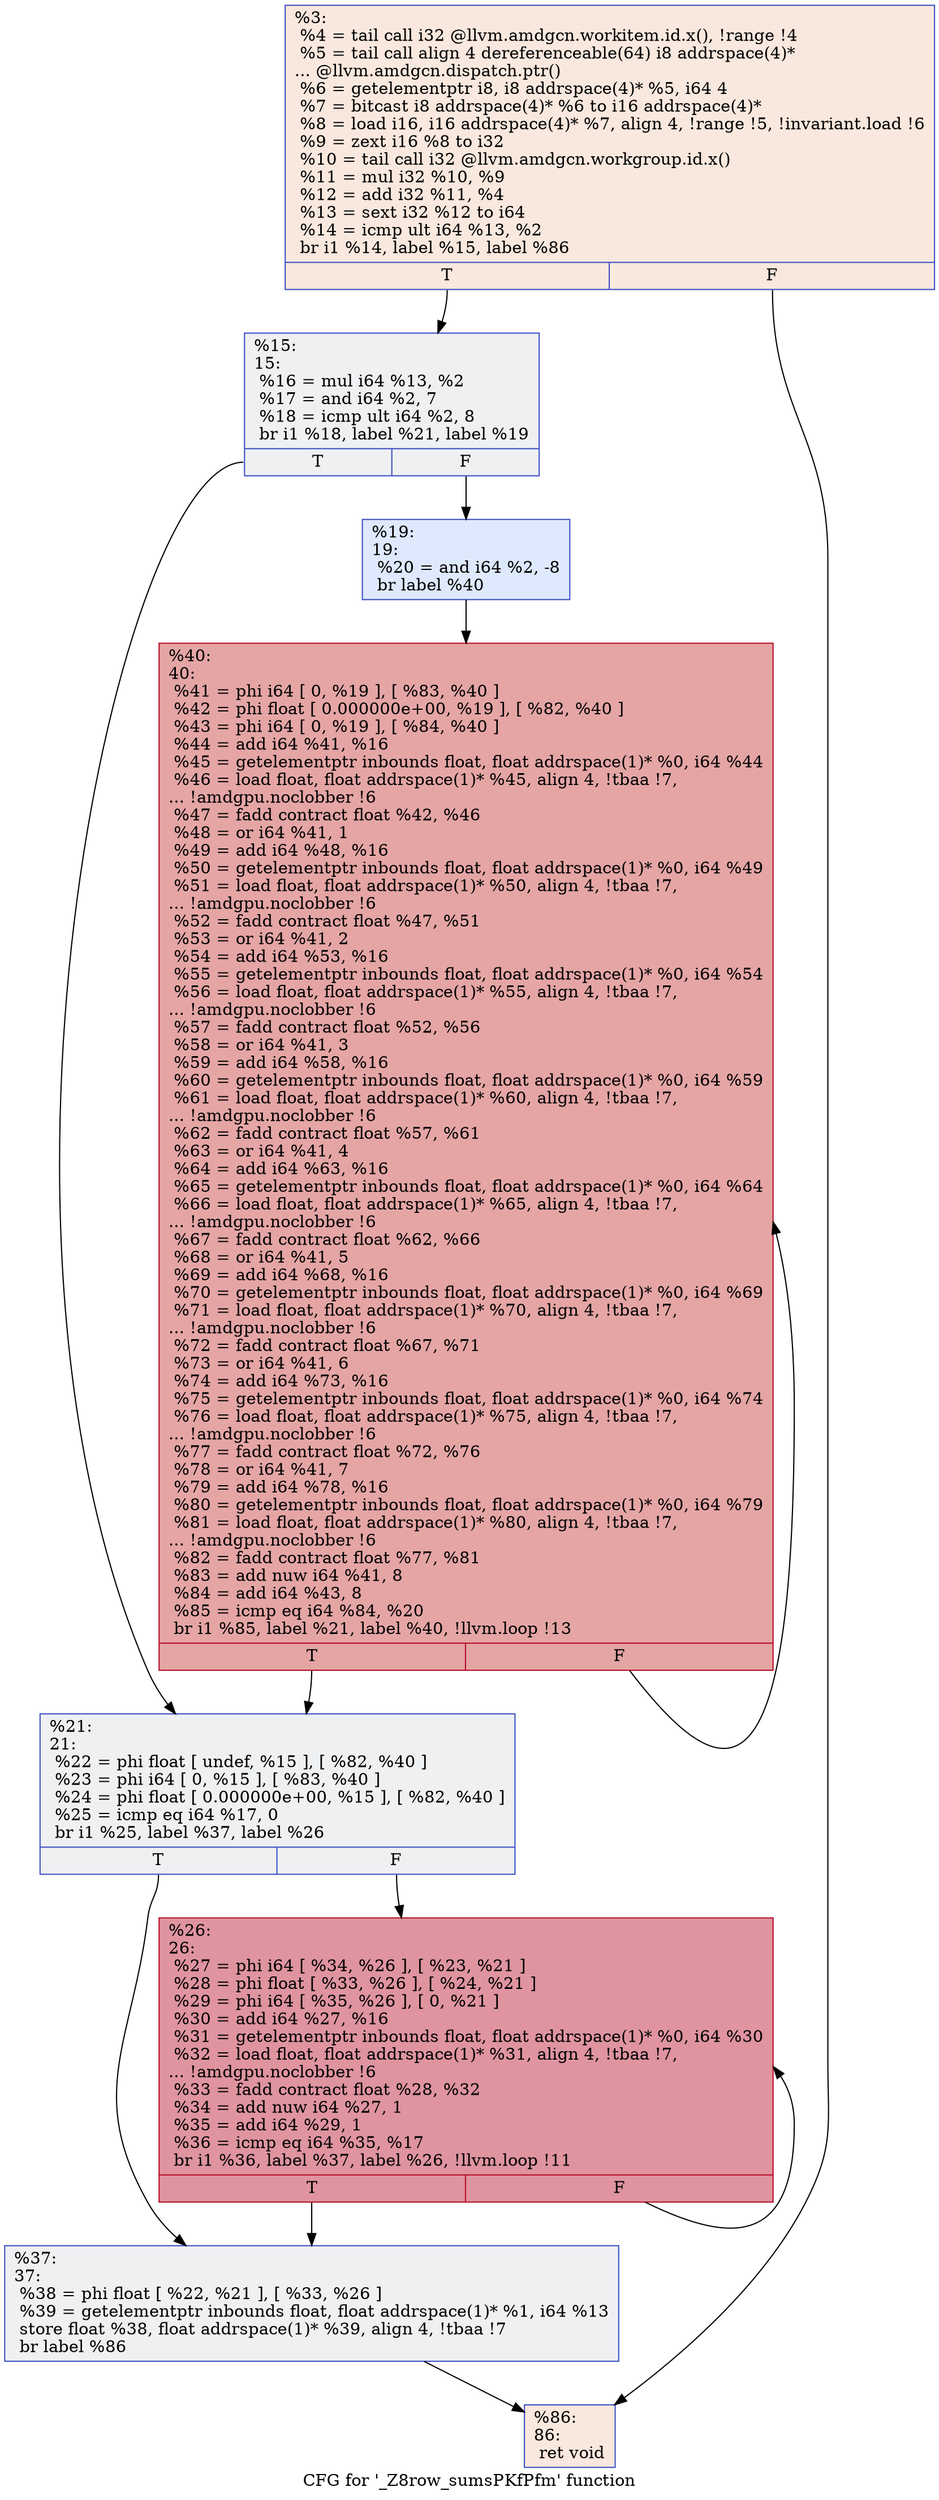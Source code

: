 digraph "CFG for '_Z8row_sumsPKfPfm' function" {
	label="CFG for '_Z8row_sumsPKfPfm' function";

	Node0x4c54ce0 [shape=record,color="#3d50c3ff", style=filled, fillcolor="#f2cab570",label="{%3:\l  %4 = tail call i32 @llvm.amdgcn.workitem.id.x(), !range !4\l  %5 = tail call align 4 dereferenceable(64) i8 addrspace(4)*\l... @llvm.amdgcn.dispatch.ptr()\l  %6 = getelementptr i8, i8 addrspace(4)* %5, i64 4\l  %7 = bitcast i8 addrspace(4)* %6 to i16 addrspace(4)*\l  %8 = load i16, i16 addrspace(4)* %7, align 4, !range !5, !invariant.load !6\l  %9 = zext i16 %8 to i32\l  %10 = tail call i32 @llvm.amdgcn.workgroup.id.x()\l  %11 = mul i32 %10, %9\l  %12 = add i32 %11, %4\l  %13 = sext i32 %12 to i64\l  %14 = icmp ult i64 %13, %2\l  br i1 %14, label %15, label %86\l|{<s0>T|<s1>F}}"];
	Node0x4c54ce0:s0 -> Node0x4c56c20;
	Node0x4c54ce0:s1 -> Node0x4c56cb0;
	Node0x4c56c20 [shape=record,color="#3d50c3ff", style=filled, fillcolor="#d9dce170",label="{%15:\l15:                                               \l  %16 = mul i64 %13, %2\l  %17 = and i64 %2, 7\l  %18 = icmp ult i64 %2, 8\l  br i1 %18, label %21, label %19\l|{<s0>T|<s1>F}}"];
	Node0x4c56c20:s0 -> Node0x4c57050;
	Node0x4c56c20:s1 -> Node0x4c570a0;
	Node0x4c570a0 [shape=record,color="#3d50c3ff", style=filled, fillcolor="#b5cdfa70",label="{%19:\l19:                                               \l  %20 = and i64 %2, -8\l  br label %40\l}"];
	Node0x4c570a0 -> Node0x4c572a0;
	Node0x4c57050 [shape=record,color="#3d50c3ff", style=filled, fillcolor="#d9dce170",label="{%21:\l21:                                               \l  %22 = phi float [ undef, %15 ], [ %82, %40 ]\l  %23 = phi i64 [ 0, %15 ], [ %83, %40 ]\l  %24 = phi float [ 0.000000e+00, %15 ], [ %82, %40 ]\l  %25 = icmp eq i64 %17, 0\l  br i1 %25, label %37, label %26\l|{<s0>T|<s1>F}}"];
	Node0x4c57050:s0 -> Node0x4c58540;
	Node0x4c57050:s1 -> Node0x4c585d0;
	Node0x4c585d0 [shape=record,color="#b70d28ff", style=filled, fillcolor="#b70d2870",label="{%26:\l26:                                               \l  %27 = phi i64 [ %34, %26 ], [ %23, %21 ]\l  %28 = phi float [ %33, %26 ], [ %24, %21 ]\l  %29 = phi i64 [ %35, %26 ], [ 0, %21 ]\l  %30 = add i64 %27, %16\l  %31 = getelementptr inbounds float, float addrspace(1)* %0, i64 %30\l  %32 = load float, float addrspace(1)* %31, align 4, !tbaa !7,\l... !amdgpu.noclobber !6\l  %33 = fadd contract float %28, %32\l  %34 = add nuw i64 %27, 1\l  %35 = add i64 %29, 1\l  %36 = icmp eq i64 %35, %17\l  br i1 %36, label %37, label %26, !llvm.loop !11\l|{<s0>T|<s1>F}}"];
	Node0x4c585d0:s0 -> Node0x4c58540;
	Node0x4c585d0:s1 -> Node0x4c585d0;
	Node0x4c58540 [shape=record,color="#3d50c3ff", style=filled, fillcolor="#d9dce170",label="{%37:\l37:                                               \l  %38 = phi float [ %22, %21 ], [ %33, %26 ]\l  %39 = getelementptr inbounds float, float addrspace(1)* %1, i64 %13\l  store float %38, float addrspace(1)* %39, align 4, !tbaa !7\l  br label %86\l}"];
	Node0x4c58540 -> Node0x4c56cb0;
	Node0x4c572a0 [shape=record,color="#b70d28ff", style=filled, fillcolor="#c5333470",label="{%40:\l40:                                               \l  %41 = phi i64 [ 0, %19 ], [ %83, %40 ]\l  %42 = phi float [ 0.000000e+00, %19 ], [ %82, %40 ]\l  %43 = phi i64 [ 0, %19 ], [ %84, %40 ]\l  %44 = add i64 %41, %16\l  %45 = getelementptr inbounds float, float addrspace(1)* %0, i64 %44\l  %46 = load float, float addrspace(1)* %45, align 4, !tbaa !7,\l... !amdgpu.noclobber !6\l  %47 = fadd contract float %42, %46\l  %48 = or i64 %41, 1\l  %49 = add i64 %48, %16\l  %50 = getelementptr inbounds float, float addrspace(1)* %0, i64 %49\l  %51 = load float, float addrspace(1)* %50, align 4, !tbaa !7,\l... !amdgpu.noclobber !6\l  %52 = fadd contract float %47, %51\l  %53 = or i64 %41, 2\l  %54 = add i64 %53, %16\l  %55 = getelementptr inbounds float, float addrspace(1)* %0, i64 %54\l  %56 = load float, float addrspace(1)* %55, align 4, !tbaa !7,\l... !amdgpu.noclobber !6\l  %57 = fadd contract float %52, %56\l  %58 = or i64 %41, 3\l  %59 = add i64 %58, %16\l  %60 = getelementptr inbounds float, float addrspace(1)* %0, i64 %59\l  %61 = load float, float addrspace(1)* %60, align 4, !tbaa !7,\l... !amdgpu.noclobber !6\l  %62 = fadd contract float %57, %61\l  %63 = or i64 %41, 4\l  %64 = add i64 %63, %16\l  %65 = getelementptr inbounds float, float addrspace(1)* %0, i64 %64\l  %66 = load float, float addrspace(1)* %65, align 4, !tbaa !7,\l... !amdgpu.noclobber !6\l  %67 = fadd contract float %62, %66\l  %68 = or i64 %41, 5\l  %69 = add i64 %68, %16\l  %70 = getelementptr inbounds float, float addrspace(1)* %0, i64 %69\l  %71 = load float, float addrspace(1)* %70, align 4, !tbaa !7,\l... !amdgpu.noclobber !6\l  %72 = fadd contract float %67, %71\l  %73 = or i64 %41, 6\l  %74 = add i64 %73, %16\l  %75 = getelementptr inbounds float, float addrspace(1)* %0, i64 %74\l  %76 = load float, float addrspace(1)* %75, align 4, !tbaa !7,\l... !amdgpu.noclobber !6\l  %77 = fadd contract float %72, %76\l  %78 = or i64 %41, 7\l  %79 = add i64 %78, %16\l  %80 = getelementptr inbounds float, float addrspace(1)* %0, i64 %79\l  %81 = load float, float addrspace(1)* %80, align 4, !tbaa !7,\l... !amdgpu.noclobber !6\l  %82 = fadd contract float %77, %81\l  %83 = add nuw i64 %41, 8\l  %84 = add i64 %43, 8\l  %85 = icmp eq i64 %84, %20\l  br i1 %85, label %21, label %40, !llvm.loop !13\l|{<s0>T|<s1>F}}"];
	Node0x4c572a0:s0 -> Node0x4c57050;
	Node0x4c572a0:s1 -> Node0x4c572a0;
	Node0x4c56cb0 [shape=record,color="#3d50c3ff", style=filled, fillcolor="#f2cab570",label="{%86:\l86:                                               \l  ret void\l}"];
}
